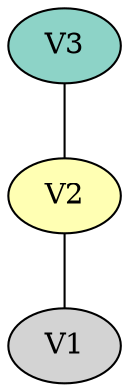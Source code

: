 graph colored {
node [style=filled colorscheme="set312"];
V2--V1;
V3--V2;
V2[fillcolor="2"];
V3[fillcolor="1"];
}